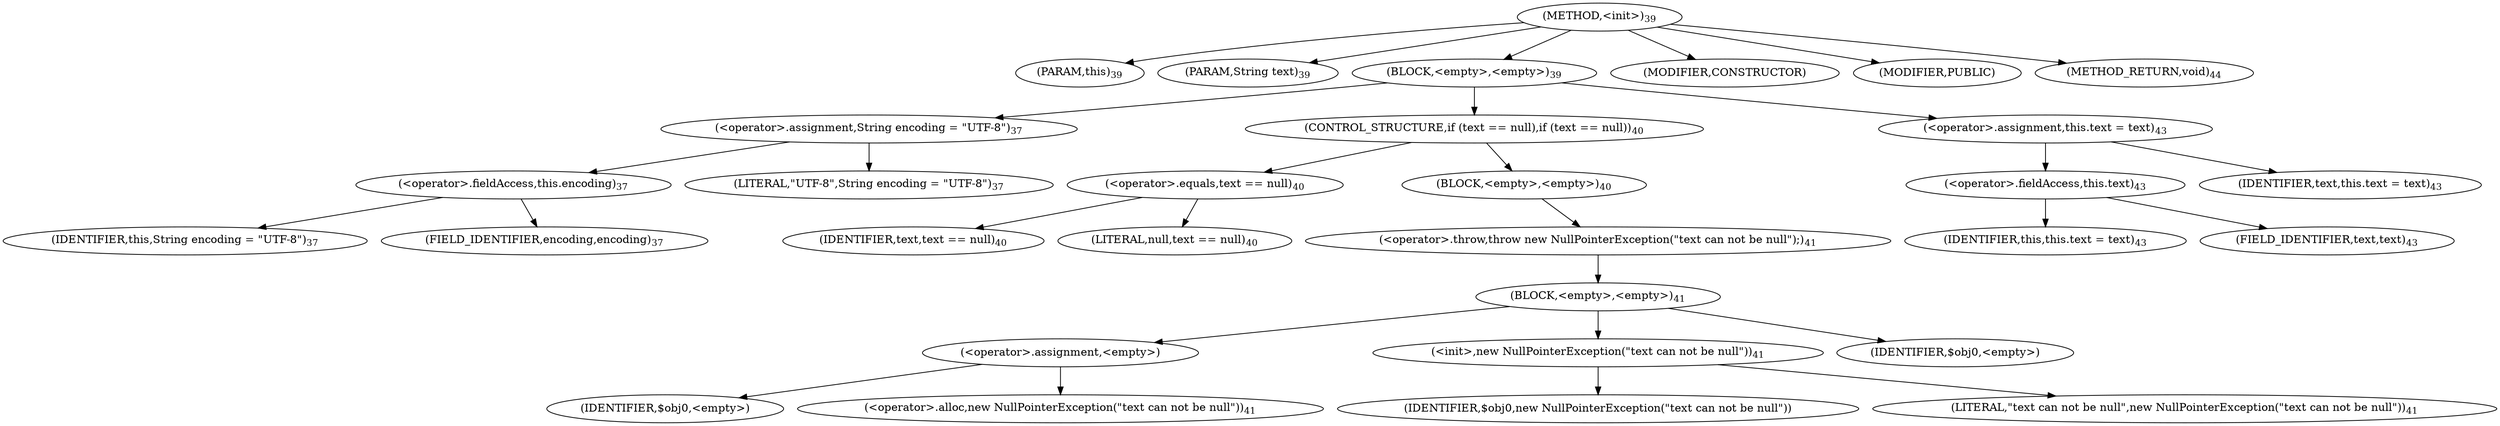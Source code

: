 digraph "&lt;init&gt;" {  
"29" [label = <(METHOD,&lt;init&gt;)<SUB>39</SUB>> ]
"4" [label = <(PARAM,this)<SUB>39</SUB>> ]
"30" [label = <(PARAM,String text)<SUB>39</SUB>> ]
"31" [label = <(BLOCK,&lt;empty&gt;,&lt;empty&gt;)<SUB>39</SUB>> ]
"32" [label = <(&lt;operator&gt;.assignment,String encoding = &quot;UTF-8&quot;)<SUB>37</SUB>> ]
"33" [label = <(&lt;operator&gt;.fieldAccess,this.encoding)<SUB>37</SUB>> ]
"34" [label = <(IDENTIFIER,this,String encoding = &quot;UTF-8&quot;)<SUB>37</SUB>> ]
"35" [label = <(FIELD_IDENTIFIER,encoding,encoding)<SUB>37</SUB>> ]
"36" [label = <(LITERAL,&quot;UTF-8&quot;,String encoding = &quot;UTF-8&quot;)<SUB>37</SUB>> ]
"37" [label = <(CONTROL_STRUCTURE,if (text == null),if (text == null))<SUB>40</SUB>> ]
"38" [label = <(&lt;operator&gt;.equals,text == null)<SUB>40</SUB>> ]
"39" [label = <(IDENTIFIER,text,text == null)<SUB>40</SUB>> ]
"40" [label = <(LITERAL,null,text == null)<SUB>40</SUB>> ]
"41" [label = <(BLOCK,&lt;empty&gt;,&lt;empty&gt;)<SUB>40</SUB>> ]
"42" [label = <(&lt;operator&gt;.throw,throw new NullPointerException(&quot;text can not be null&quot;);)<SUB>41</SUB>> ]
"43" [label = <(BLOCK,&lt;empty&gt;,&lt;empty&gt;)<SUB>41</SUB>> ]
"44" [label = <(&lt;operator&gt;.assignment,&lt;empty&gt;)> ]
"45" [label = <(IDENTIFIER,$obj0,&lt;empty&gt;)> ]
"46" [label = <(&lt;operator&gt;.alloc,new NullPointerException(&quot;text can not be null&quot;))<SUB>41</SUB>> ]
"47" [label = <(&lt;init&gt;,new NullPointerException(&quot;text can not be null&quot;))<SUB>41</SUB>> ]
"48" [label = <(IDENTIFIER,$obj0,new NullPointerException(&quot;text can not be null&quot;))> ]
"49" [label = <(LITERAL,&quot;text can not be null&quot;,new NullPointerException(&quot;text can not be null&quot;))<SUB>41</SUB>> ]
"50" [label = <(IDENTIFIER,$obj0,&lt;empty&gt;)> ]
"51" [label = <(&lt;operator&gt;.assignment,this.text = text)<SUB>43</SUB>> ]
"52" [label = <(&lt;operator&gt;.fieldAccess,this.text)<SUB>43</SUB>> ]
"3" [label = <(IDENTIFIER,this,this.text = text)<SUB>43</SUB>> ]
"53" [label = <(FIELD_IDENTIFIER,text,text)<SUB>43</SUB>> ]
"54" [label = <(IDENTIFIER,text,this.text = text)<SUB>43</SUB>> ]
"55" [label = <(MODIFIER,CONSTRUCTOR)> ]
"56" [label = <(MODIFIER,PUBLIC)> ]
"57" [label = <(METHOD_RETURN,void)<SUB>44</SUB>> ]
  "29" -> "4" 
  "29" -> "30" 
  "29" -> "31" 
  "29" -> "55" 
  "29" -> "56" 
  "29" -> "57" 
  "31" -> "32" 
  "31" -> "37" 
  "31" -> "51" 
  "32" -> "33" 
  "32" -> "36" 
  "33" -> "34" 
  "33" -> "35" 
  "37" -> "38" 
  "37" -> "41" 
  "38" -> "39" 
  "38" -> "40" 
  "41" -> "42" 
  "42" -> "43" 
  "43" -> "44" 
  "43" -> "47" 
  "43" -> "50" 
  "44" -> "45" 
  "44" -> "46" 
  "47" -> "48" 
  "47" -> "49" 
  "51" -> "52" 
  "51" -> "54" 
  "52" -> "3" 
  "52" -> "53" 
}
